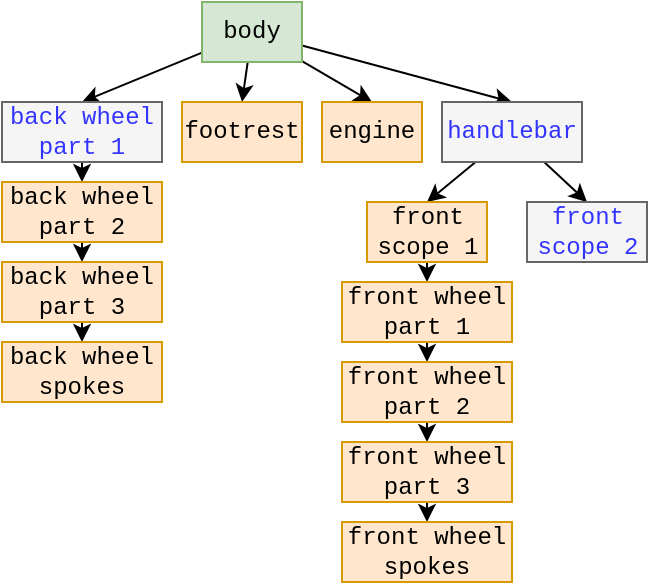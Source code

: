<mxfile version="20.0.3" type="device"><diagram id="C_6o-i307xsT0XoTKmsx" name="Page-1"><mxGraphModel dx="806" dy="448" grid="1" gridSize="10" guides="1" tooltips="1" connect="1" arrows="1" fold="1" page="1" pageScale="1" pageWidth="850" pageHeight="1100" math="0" shadow="0"><root><mxCell id="0"/><mxCell id="1" parent="0"/><mxCell id="XPPqVH9F7tpLNLWCIkqN-15" style="rounded=0;orthogonalLoop=1;jettySize=auto;html=1;entryX=0.5;entryY=0;entryDx=0;entryDy=0;fontFamily=Courier New;" edge="1" parent="1" source="XPPqVH9F7tpLNLWCIkqN-1" target="XPPqVH9F7tpLNLWCIkqN-2"><mxGeometry relative="1" as="geometry"/></mxCell><mxCell id="XPPqVH9F7tpLNLWCIkqN-16" style="edgeStyle=none;rounded=0;orthogonalLoop=1;jettySize=auto;html=1;entryX=0.5;entryY=0;entryDx=0;entryDy=0;fontFamily=Courier New;" edge="1" parent="1" source="XPPqVH9F7tpLNLWCIkqN-1" target="XPPqVH9F7tpLNLWCIkqN-6"><mxGeometry relative="1" as="geometry"/></mxCell><mxCell id="XPPqVH9F7tpLNLWCIkqN-17" style="edgeStyle=none;rounded=0;orthogonalLoop=1;jettySize=auto;html=1;entryX=0.5;entryY=0;entryDx=0;entryDy=0;fontFamily=Courier New;" edge="1" parent="1" source="XPPqVH9F7tpLNLWCIkqN-1" target="XPPqVH9F7tpLNLWCIkqN-7"><mxGeometry relative="1" as="geometry"/></mxCell><mxCell id="XPPqVH9F7tpLNLWCIkqN-18" style="edgeStyle=none;rounded=0;orthogonalLoop=1;jettySize=auto;html=1;entryX=0.5;entryY=0;entryDx=0;entryDy=0;fontFamily=Courier New;" edge="1" parent="1" source="XPPqVH9F7tpLNLWCIkqN-1" target="XPPqVH9F7tpLNLWCIkqN-8"><mxGeometry relative="1" as="geometry"/></mxCell><mxCell id="XPPqVH9F7tpLNLWCIkqN-1" value="body" style="rounded=0;whiteSpace=wrap;html=1;fontFamily=Courier New;fillColor=#d5e8d4;strokeColor=#82b366;" vertex="1" parent="1"><mxGeometry x="360" y="330" width="50" height="30" as="geometry"/></mxCell><mxCell id="XPPqVH9F7tpLNLWCIkqN-19" style="edgeStyle=none;rounded=0;orthogonalLoop=1;jettySize=auto;html=1;entryX=0.5;entryY=0;entryDx=0;entryDy=0;fontFamily=Courier New;" edge="1" parent="1" source="XPPqVH9F7tpLNLWCIkqN-2" target="XPPqVH9F7tpLNLWCIkqN-3"><mxGeometry relative="1" as="geometry"/></mxCell><mxCell id="XPPqVH9F7tpLNLWCIkqN-2" value="&lt;font color=&quot;#3333FF&quot;&gt;back wheel part 1&lt;/font&gt;" style="rounded=0;whiteSpace=wrap;html=1;fontFamily=Courier New;fillColor=#f5f5f5;fontColor=#333333;strokeColor=#666666;" vertex="1" parent="1"><mxGeometry x="260" y="380" width="80" height="30" as="geometry"/></mxCell><mxCell id="XPPqVH9F7tpLNLWCIkqN-21" style="edgeStyle=none;rounded=0;orthogonalLoop=1;jettySize=auto;html=1;entryX=0.5;entryY=0;entryDx=0;entryDy=0;fontFamily=Courier New;" edge="1" parent="1" source="XPPqVH9F7tpLNLWCIkqN-3" target="XPPqVH9F7tpLNLWCIkqN-4"><mxGeometry relative="1" as="geometry"/></mxCell><mxCell id="XPPqVH9F7tpLNLWCIkqN-3" value="back wheel part 2" style="rounded=0;whiteSpace=wrap;html=1;fontFamily=Courier New;fillColor=#ffe6cc;strokeColor=#d79b00;" vertex="1" parent="1"><mxGeometry x="260" y="420" width="80" height="30" as="geometry"/></mxCell><mxCell id="XPPqVH9F7tpLNLWCIkqN-22" style="edgeStyle=none;rounded=0;orthogonalLoop=1;jettySize=auto;html=1;entryX=0.5;entryY=0;entryDx=0;entryDy=0;fontFamily=Courier New;" edge="1" parent="1" source="XPPqVH9F7tpLNLWCIkqN-4" target="XPPqVH9F7tpLNLWCIkqN-5"><mxGeometry relative="1" as="geometry"/></mxCell><mxCell id="XPPqVH9F7tpLNLWCIkqN-4" value="back wheel part 3" style="rounded=0;whiteSpace=wrap;html=1;fontFamily=Courier New;fillColor=#ffe6cc;strokeColor=#d79b00;" vertex="1" parent="1"><mxGeometry x="260" y="460" width="80" height="30" as="geometry"/></mxCell><mxCell id="XPPqVH9F7tpLNLWCIkqN-5" value="back wheel spokes" style="rounded=0;whiteSpace=wrap;html=1;fontFamily=Courier New;fillColor=#ffe6cc;strokeColor=#d79b00;" vertex="1" parent="1"><mxGeometry x="260" y="500" width="80" height="30" as="geometry"/></mxCell><mxCell id="XPPqVH9F7tpLNLWCIkqN-6" value="footrest" style="rounded=0;whiteSpace=wrap;html=1;fontFamily=Courier New;fillColor=#ffe6cc;strokeColor=#d79b00;" vertex="1" parent="1"><mxGeometry x="350" y="380" width="60" height="30" as="geometry"/></mxCell><mxCell id="XPPqVH9F7tpLNLWCIkqN-7" value="engine" style="rounded=0;whiteSpace=wrap;html=1;fontFamily=Courier New;fillColor=#ffe6cc;strokeColor=#d79b00;" vertex="1" parent="1"><mxGeometry x="420" y="380" width="50" height="30" as="geometry"/></mxCell><mxCell id="XPPqVH9F7tpLNLWCIkqN-23" style="edgeStyle=none;rounded=0;orthogonalLoop=1;jettySize=auto;html=1;entryX=0.5;entryY=0;entryDx=0;entryDy=0;fontFamily=Courier New;" edge="1" parent="1" source="XPPqVH9F7tpLNLWCIkqN-8" target="XPPqVH9F7tpLNLWCIkqN-9"><mxGeometry relative="1" as="geometry"/></mxCell><mxCell id="XPPqVH9F7tpLNLWCIkqN-24" style="edgeStyle=none;rounded=0;orthogonalLoop=1;jettySize=auto;html=1;entryX=0.5;entryY=0;entryDx=0;entryDy=0;fontFamily=Courier New;" edge="1" parent="1" source="XPPqVH9F7tpLNLWCIkqN-8" target="XPPqVH9F7tpLNLWCIkqN-10"><mxGeometry relative="1" as="geometry"/></mxCell><mxCell id="XPPqVH9F7tpLNLWCIkqN-8" value="&lt;font color=&quot;#3333FF&quot;&gt;handlebar&lt;/font&gt;" style="rounded=0;whiteSpace=wrap;html=1;fontFamily=Courier New;fillColor=#f5f5f5;fontColor=#333333;strokeColor=#666666;" vertex="1" parent="1"><mxGeometry x="480" y="380" width="70" height="30" as="geometry"/></mxCell><mxCell id="XPPqVH9F7tpLNLWCIkqN-25" style="edgeStyle=none;rounded=0;orthogonalLoop=1;jettySize=auto;html=1;entryX=0.5;entryY=0;entryDx=0;entryDy=0;fontFamily=Courier New;" edge="1" parent="1" source="XPPqVH9F7tpLNLWCIkqN-9" target="XPPqVH9F7tpLNLWCIkqN-11"><mxGeometry relative="1" as="geometry"/></mxCell><mxCell id="XPPqVH9F7tpLNLWCIkqN-9" value="front scope 1" style="rounded=0;whiteSpace=wrap;html=1;fontFamily=Courier New;fillColor=#ffe6cc;strokeColor=#d79b00;" vertex="1" parent="1"><mxGeometry x="442.5" y="430" width="60" height="30" as="geometry"/></mxCell><mxCell id="XPPqVH9F7tpLNLWCIkqN-10" value="&lt;font color=&quot;#3333FF&quot;&gt;front scope 2&lt;/font&gt;" style="rounded=0;whiteSpace=wrap;html=1;fontFamily=Courier New;fillColor=#f5f5f5;fontColor=#333333;strokeColor=#666666;" vertex="1" parent="1"><mxGeometry x="522.5" y="430" width="60" height="30" as="geometry"/></mxCell><mxCell id="XPPqVH9F7tpLNLWCIkqN-26" style="edgeStyle=none;rounded=0;orthogonalLoop=1;jettySize=auto;html=1;entryX=0.5;entryY=0;entryDx=0;entryDy=0;fontFamily=Courier New;" edge="1" parent="1" source="XPPqVH9F7tpLNLWCIkqN-11" target="XPPqVH9F7tpLNLWCIkqN-12"><mxGeometry relative="1" as="geometry"/></mxCell><mxCell id="XPPqVH9F7tpLNLWCIkqN-11" value="front wheel part 1" style="rounded=0;whiteSpace=wrap;html=1;fontFamily=Courier New;fillColor=#ffe6cc;strokeColor=#d79b00;" vertex="1" parent="1"><mxGeometry x="430" y="470" width="85" height="30" as="geometry"/></mxCell><mxCell id="XPPqVH9F7tpLNLWCIkqN-27" style="edgeStyle=none;rounded=0;orthogonalLoop=1;jettySize=auto;html=1;entryX=0.5;entryY=0;entryDx=0;entryDy=0;fontFamily=Courier New;" edge="1" parent="1" source="XPPqVH9F7tpLNLWCIkqN-12" target="XPPqVH9F7tpLNLWCIkqN-13"><mxGeometry relative="1" as="geometry"/></mxCell><mxCell id="XPPqVH9F7tpLNLWCIkqN-12" value="front wheel part 2" style="rounded=0;whiteSpace=wrap;html=1;fontFamily=Courier New;fillColor=#ffe6cc;strokeColor=#d79b00;" vertex="1" parent="1"><mxGeometry x="430" y="510" width="85" height="30" as="geometry"/></mxCell><mxCell id="XPPqVH9F7tpLNLWCIkqN-28" style="edgeStyle=none;rounded=0;orthogonalLoop=1;jettySize=auto;html=1;entryX=0.5;entryY=0;entryDx=0;entryDy=0;fontFamily=Courier New;" edge="1" parent="1" source="XPPqVH9F7tpLNLWCIkqN-13" target="XPPqVH9F7tpLNLWCIkqN-14"><mxGeometry relative="1" as="geometry"/></mxCell><mxCell id="XPPqVH9F7tpLNLWCIkqN-13" value="front wheel part 3" style="rounded=0;whiteSpace=wrap;html=1;fontFamily=Courier New;fillColor=#ffe6cc;strokeColor=#d79b00;" vertex="1" parent="1"><mxGeometry x="430" y="550" width="85" height="30" as="geometry"/></mxCell><mxCell id="XPPqVH9F7tpLNLWCIkqN-14" value="front wheel spokes" style="rounded=0;whiteSpace=wrap;html=1;fontFamily=Courier New;fillColor=#ffe6cc;strokeColor=#d79b00;" vertex="1" parent="1"><mxGeometry x="430" y="590" width="85" height="30" as="geometry"/></mxCell></root></mxGraphModel></diagram></mxfile>